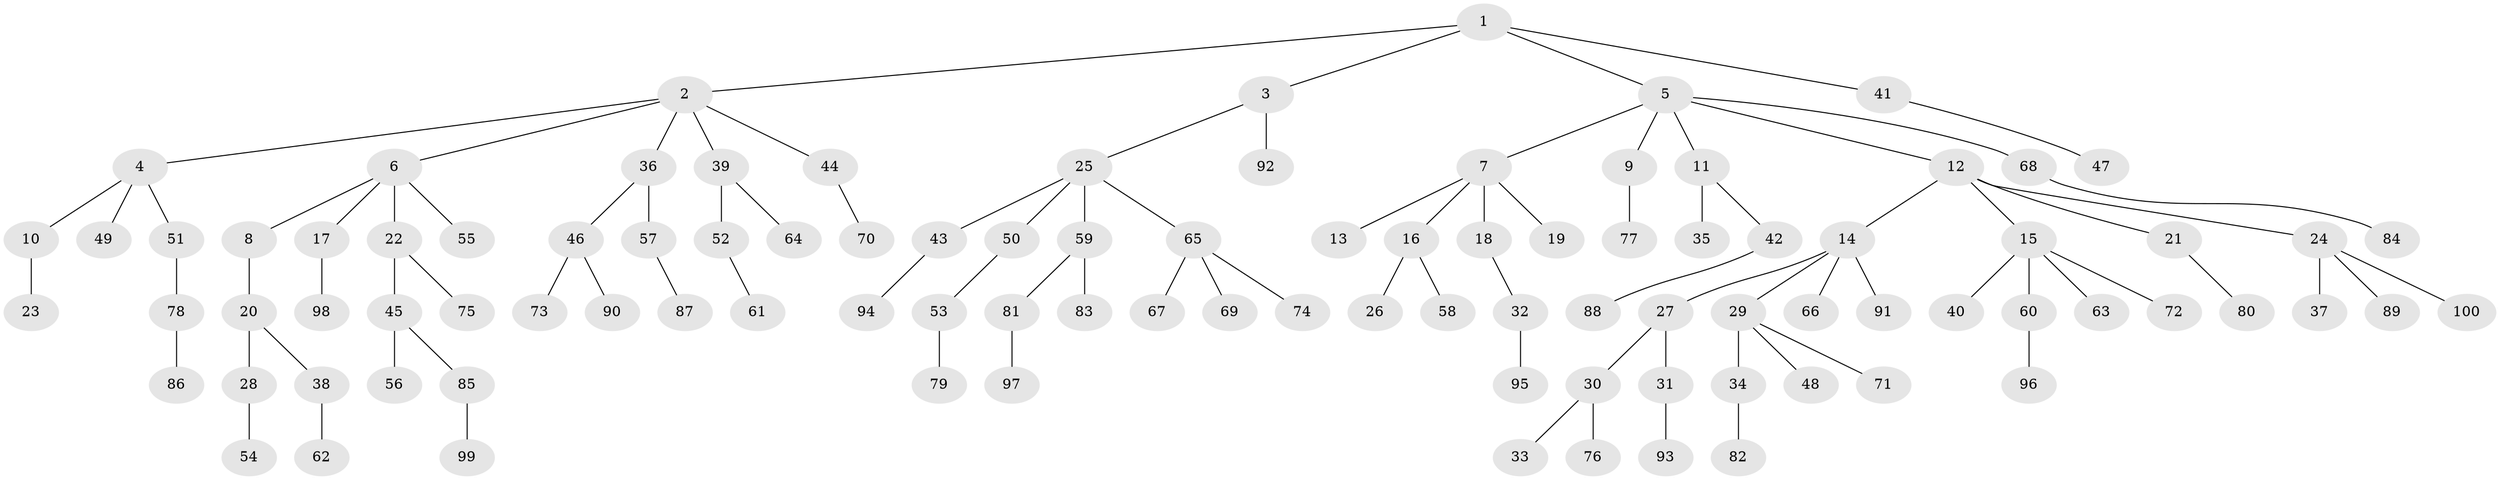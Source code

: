 // coarse degree distribution, {8: 0.025, 7: 0.025, 2: 0.2, 1: 0.575, 3: 0.1, 4: 0.075}
// Generated by graph-tools (version 1.1) at 2025/52/03/04/25 22:52:00]
// undirected, 100 vertices, 99 edges
graph export_dot {
  node [color=gray90,style=filled];
  1;
  2;
  3;
  4;
  5;
  6;
  7;
  8;
  9;
  10;
  11;
  12;
  13;
  14;
  15;
  16;
  17;
  18;
  19;
  20;
  21;
  22;
  23;
  24;
  25;
  26;
  27;
  28;
  29;
  30;
  31;
  32;
  33;
  34;
  35;
  36;
  37;
  38;
  39;
  40;
  41;
  42;
  43;
  44;
  45;
  46;
  47;
  48;
  49;
  50;
  51;
  52;
  53;
  54;
  55;
  56;
  57;
  58;
  59;
  60;
  61;
  62;
  63;
  64;
  65;
  66;
  67;
  68;
  69;
  70;
  71;
  72;
  73;
  74;
  75;
  76;
  77;
  78;
  79;
  80;
  81;
  82;
  83;
  84;
  85;
  86;
  87;
  88;
  89;
  90;
  91;
  92;
  93;
  94;
  95;
  96;
  97;
  98;
  99;
  100;
  1 -- 2;
  1 -- 3;
  1 -- 5;
  1 -- 41;
  2 -- 4;
  2 -- 6;
  2 -- 36;
  2 -- 39;
  2 -- 44;
  3 -- 25;
  3 -- 92;
  4 -- 10;
  4 -- 49;
  4 -- 51;
  5 -- 7;
  5 -- 9;
  5 -- 11;
  5 -- 12;
  5 -- 68;
  6 -- 8;
  6 -- 17;
  6 -- 22;
  6 -- 55;
  7 -- 13;
  7 -- 16;
  7 -- 18;
  7 -- 19;
  8 -- 20;
  9 -- 77;
  10 -- 23;
  11 -- 35;
  11 -- 42;
  12 -- 14;
  12 -- 15;
  12 -- 21;
  12 -- 24;
  14 -- 27;
  14 -- 29;
  14 -- 66;
  14 -- 91;
  15 -- 40;
  15 -- 60;
  15 -- 63;
  15 -- 72;
  16 -- 26;
  16 -- 58;
  17 -- 98;
  18 -- 32;
  20 -- 28;
  20 -- 38;
  21 -- 80;
  22 -- 45;
  22 -- 75;
  24 -- 37;
  24 -- 89;
  24 -- 100;
  25 -- 43;
  25 -- 50;
  25 -- 59;
  25 -- 65;
  27 -- 30;
  27 -- 31;
  28 -- 54;
  29 -- 34;
  29 -- 48;
  29 -- 71;
  30 -- 33;
  30 -- 76;
  31 -- 93;
  32 -- 95;
  34 -- 82;
  36 -- 46;
  36 -- 57;
  38 -- 62;
  39 -- 52;
  39 -- 64;
  41 -- 47;
  42 -- 88;
  43 -- 94;
  44 -- 70;
  45 -- 56;
  45 -- 85;
  46 -- 73;
  46 -- 90;
  50 -- 53;
  51 -- 78;
  52 -- 61;
  53 -- 79;
  57 -- 87;
  59 -- 81;
  59 -- 83;
  60 -- 96;
  65 -- 67;
  65 -- 69;
  65 -- 74;
  68 -- 84;
  78 -- 86;
  81 -- 97;
  85 -- 99;
}

